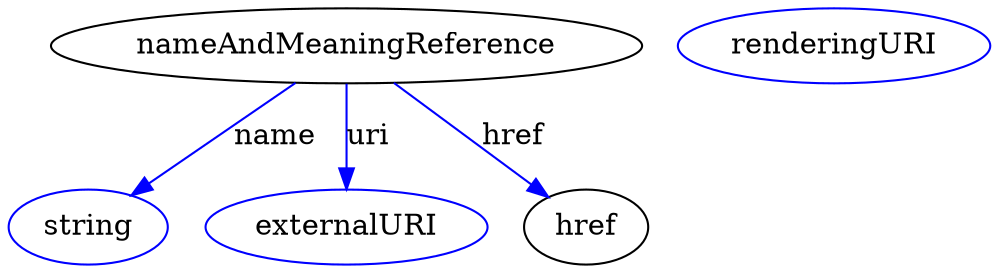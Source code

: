 digraph {
	graph [bb="0,0,380.47,122"];
	node [label="\N"];
	nameAndMeaningReference	[height=0.5,
		label=nameAndMeaningReference,
		pos="132.25,104",
		width=3.1044];
	name	[color=blue,
		height=0.5,
		label=string,
		pos="30.251,18",
		width=0.8403];
	nameAndMeaningReference -> name	[color=blue,
		label=name,
		lp="103.41,61",
		pos="e,47.474,33.184 111.61,86.001 95.401,72.653 72.76,54.008 55.477,39.774",
		style=solid];
	uri	[color=blue,
		height=0.5,
		label=externalURI,
		pos="132.25,18",
		width=1.4949];
	nameAndMeaningReference -> uri	[color=blue,
		label=uri,
		lp="140.03,61",
		pos="e,132.25,36.095 132.25,85.595 132.25,74.257 132.25,59.227 132.25,46.315",
		style=solid];
	href	[height=0.5,
		pos="231.25,18",
		width=0.75];
	nameAndMeaningReference -> href	[color=blue,
		label=href,
		lp="199.52,61",
		pos="e,215.17,32.648 152.28,86.001 168.21,72.488 190.54,53.547 207.39,39.249",
		style=solid];
	meaningHref	[color=blue,
		height=0.5,
		label=renderingURI,
		pos="321.25,104",
		width=1.645];
}
